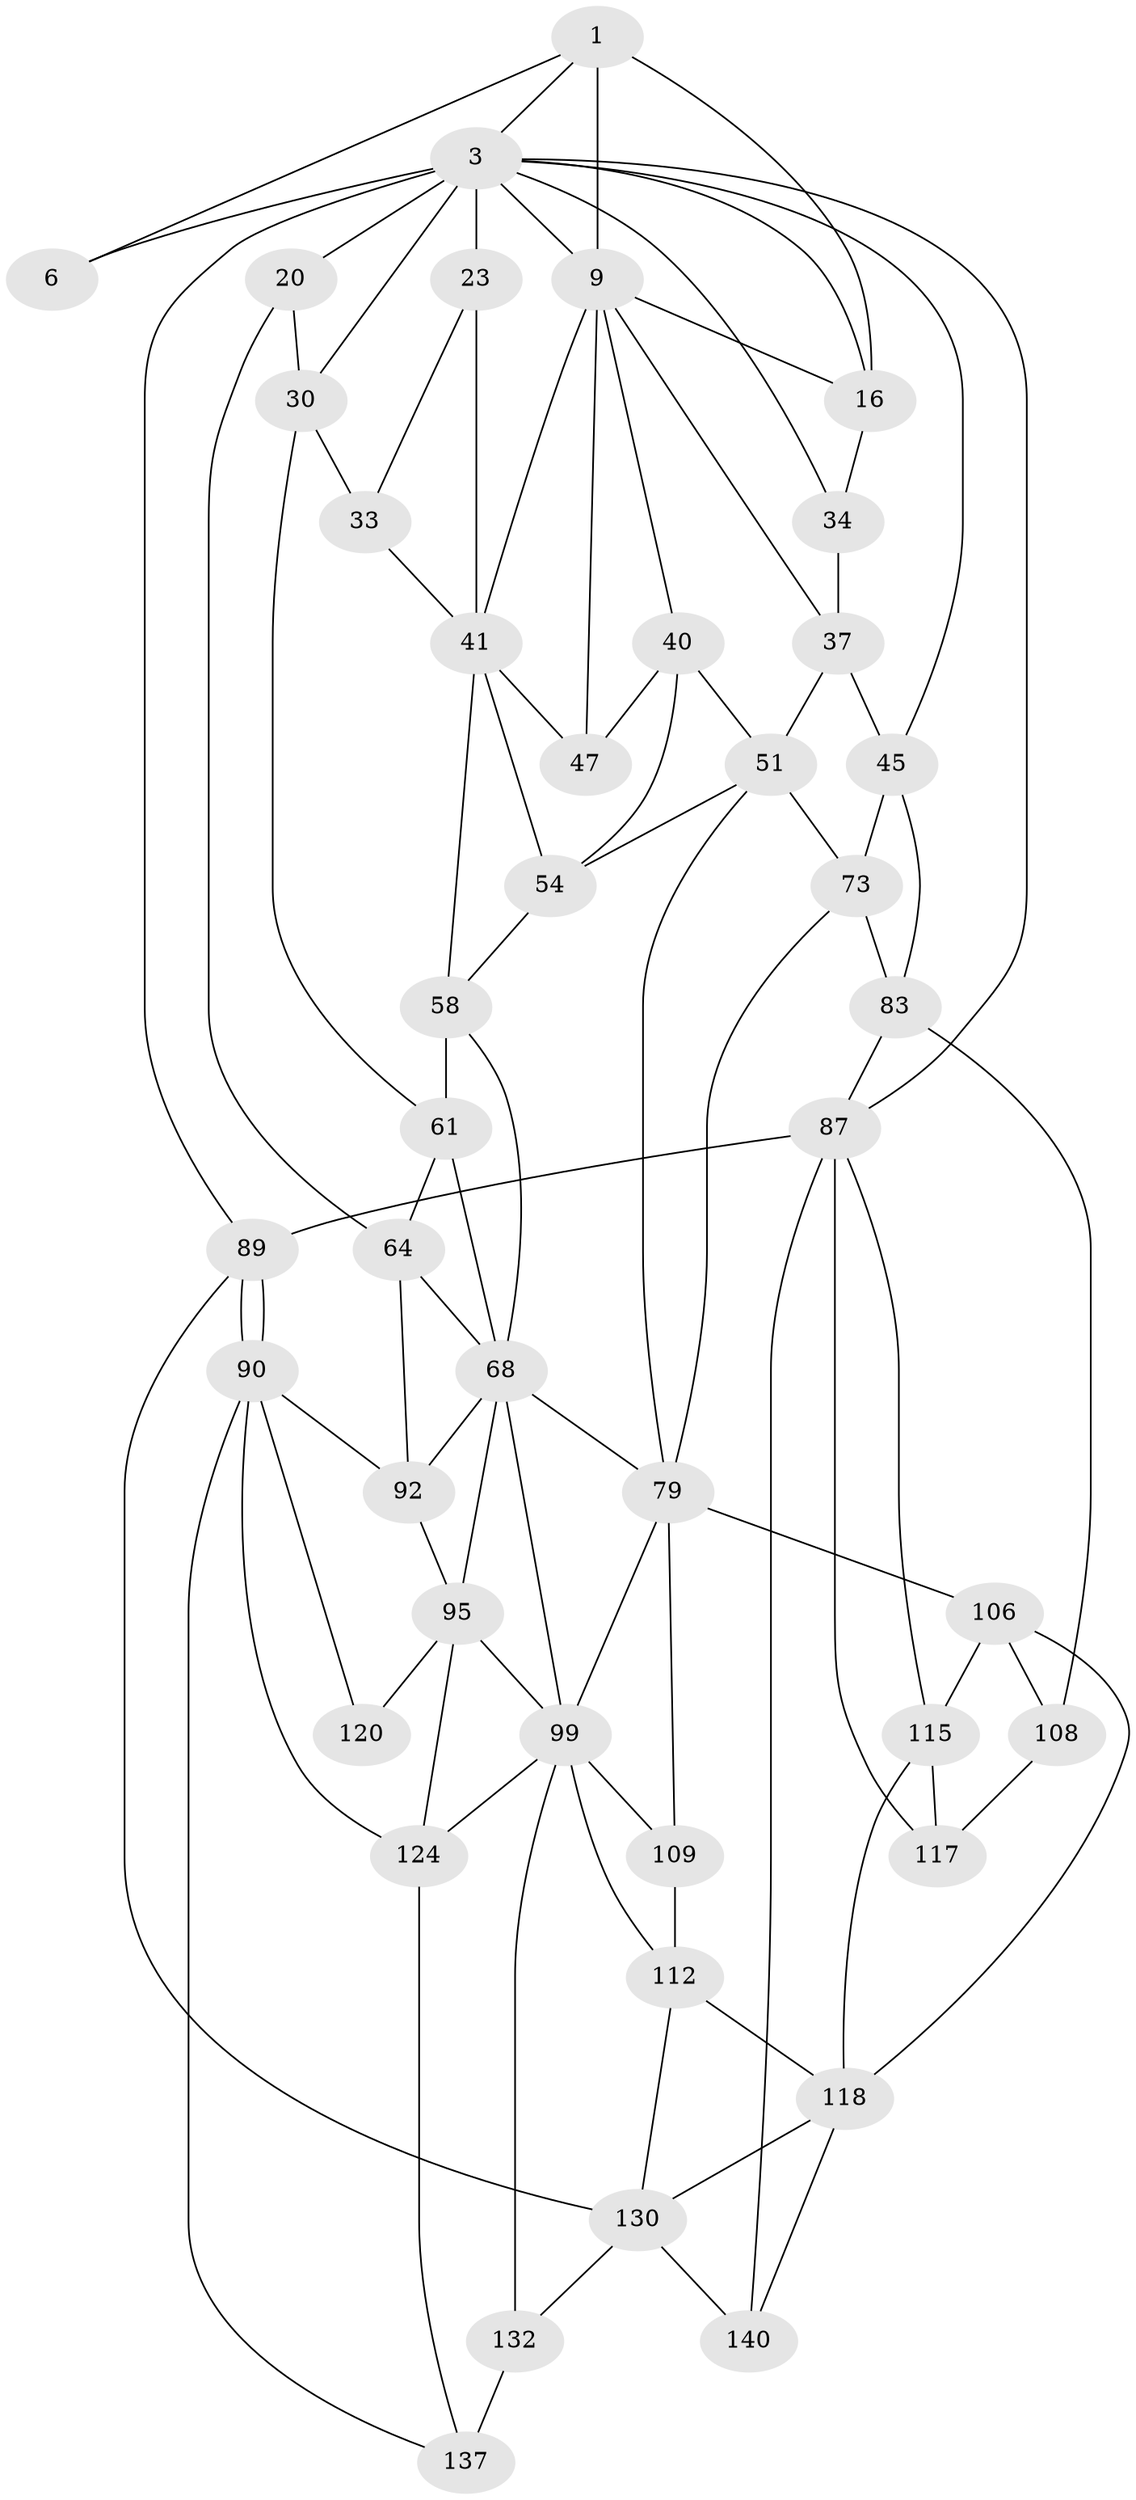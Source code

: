 // original degree distribution, {3: 0.013888888888888888, 4: 0.24305555555555555, 6: 0.22916666666666666, 5: 0.5138888888888888}
// Generated by graph-tools (version 1.1) at 2025/21/03/04/25 18:21:35]
// undirected, 43 vertices, 93 edges
graph export_dot {
graph [start="1"]
  node [color=gray90,style=filled];
  1 [pos="+0.24225164822203835+0",super="+2+7"];
  3 [pos="+0.704313215905394+0",super="+4+12"];
  6 [pos="+0+0"];
  9 [pos="+0.4450373416159417+0.14173836741077886",super="+10+15"];
  16 [pos="+0.08751704413088807+0.09553633656233562",super="+22"];
  20 [pos="+1+0",super="+31"];
  23 [pos="+0.7514534027306368+0.06125506291478096",super="+24+26"];
  30 [pos="+0.9187446730087506+0.1649695573659802",super="+32"];
  33 [pos="+0.8496817315369704+0.2568314023457559"];
  34 [pos="+0.016419022190852284+0.16148363057758722"];
  37 [pos="+0.13560302822722195+0.2914605958428831",super="+38+52"];
  40 [pos="+0.3276461603060841+0.24462904903668237",super="+49"];
  41 [pos="+0.6666001723314329+0.29206617913736826",super="+44+42"];
  45 [pos="+0.027554033292022703+0.37698431818887085",super="+57+46"];
  47 [pos="+0.5217165067964853+0.40509547888013386",super="+48"];
  51 [pos="+0.1359064620248409+0.3964874585822316",super="+75"];
  54 [pos="+0.3330361011234587+0.4832250114856418",super="+55+60"];
  58 [pos="+0.713542184806009+0.40831350467752003",super="+59+63"];
  61 [pos="+0.8629587748989508+0.2746159582980325",super="+62+65"];
  64 [pos="+1+0.39955349388367467",super="+78"];
  68 [pos="+0.8893914192380439+0.5599027593895533",super="+69"];
  73 [pos="+0+0.5225599101059641",super="+76"];
  79 [pos="+0.620861699356655+0.5709933308110859",super="+80"];
  83 [pos="+0+0.7434878149754771",super="+104+84"];
  87 [pos="+0+0.9506806877557558",super="+88"];
  89 [pos="+1+1",super="+144"];
  90 [pos="+1+1",super="+91+135"];
  92 [pos="+1+0.6365889289790376",super="+93"];
  95 [pos="+0.887342625627051+0.7650805776577998",super="+103+96"];
  99 [pos="+0.7902311932696617+0.8116383637168423",super="+100+110"];
  106 [pos="+0.35694048791461214+0.8035394749857766",super="+107"];
  108 [pos="+0.19617158565146228+0.7506436041202555",super="+114"];
  109 [pos="+0.5367797422022218+0.7704112522205504"];
  112 [pos="+0.6067052389200125+0.8607090214294703",super="+122+113"];
  115 [pos="+0.269462046160343+0.9185545978200218",super="+116"];
  117 [pos="+0.16474411664927535+0.8365942273497876",super="+121"];
  118 [pos="+0.4942746861146671+0.8492904966430914",super="+119+123"];
  120 [pos="+1+0.8633200551813137"];
  124 [pos="+0.8057876376310226+0.8449525559140306",super="+125"];
  130 [pos="+0.549598805421675+0.9406287177091485",super="+131"];
  132 [pos="+0.6483484170021985+0.9348873971458264",super="+133"];
  137 [pos="+0.7563044625143487+0.9840019762306095",super="+138"];
  140 [pos="+0.4036189598991407+1"];
  1 -- 3;
  1 -- 9 [weight=2];
  1 -- 16;
  1 -- 6;
  3 -- 34;
  3 -- 6;
  3 -- 16;
  3 -- 20 [weight=2];
  3 -- 89;
  3 -- 45;
  3 -- 23 [weight=4];
  3 -- 30;
  3 -- 87;
  3 -- 9;
  9 -- 16;
  9 -- 37;
  9 -- 40 [weight=2];
  9 -- 47 [weight=2];
  9 -- 41;
  16 -- 34;
  20 -- 64;
  20 -- 30;
  23 -- 33;
  23 -- 41;
  30 -- 33;
  30 -- 61;
  33 -- 41;
  34 -- 37;
  37 -- 45 [weight=2];
  37 -- 51;
  40 -- 51;
  40 -- 54 [weight=2];
  40 -- 47;
  41 -- 58;
  41 -- 47;
  41 -- 54;
  45 -- 73 [weight=2];
  45 -- 83;
  51 -- 73;
  51 -- 54;
  51 -- 79;
  54 -- 58;
  58 -- 68;
  58 -- 61 [weight=3];
  61 -- 64;
  61 -- 68;
  64 -- 68;
  64 -- 92;
  68 -- 99;
  68 -- 92;
  68 -- 95 [weight=2];
  68 -- 79;
  73 -- 83 [weight=2];
  73 -- 79;
  79 -- 99;
  79 -- 106;
  79 -- 109;
  83 -- 108 [weight=2];
  83 -- 87;
  87 -- 117 [weight=2];
  87 -- 115;
  87 -- 89;
  87 -- 140;
  89 -- 90 [weight=2];
  89 -- 90;
  89 -- 130;
  90 -- 120;
  90 -- 92;
  90 -- 137;
  90 -- 124;
  92 -- 95;
  95 -- 120 [weight=2];
  95 -- 99;
  95 -- 124;
  99 -- 109;
  99 -- 112;
  99 -- 132;
  99 -- 124;
  106 -- 118;
  106 -- 115;
  106 -- 108;
  108 -- 117;
  109 -- 112;
  112 -- 130;
  112 -- 118 [weight=2];
  115 -- 117;
  115 -- 118;
  118 -- 130;
  118 -- 140;
  124 -- 137;
  130 -- 132 [weight=2];
  130 -- 140;
  132 -- 137 [weight=2];
}
